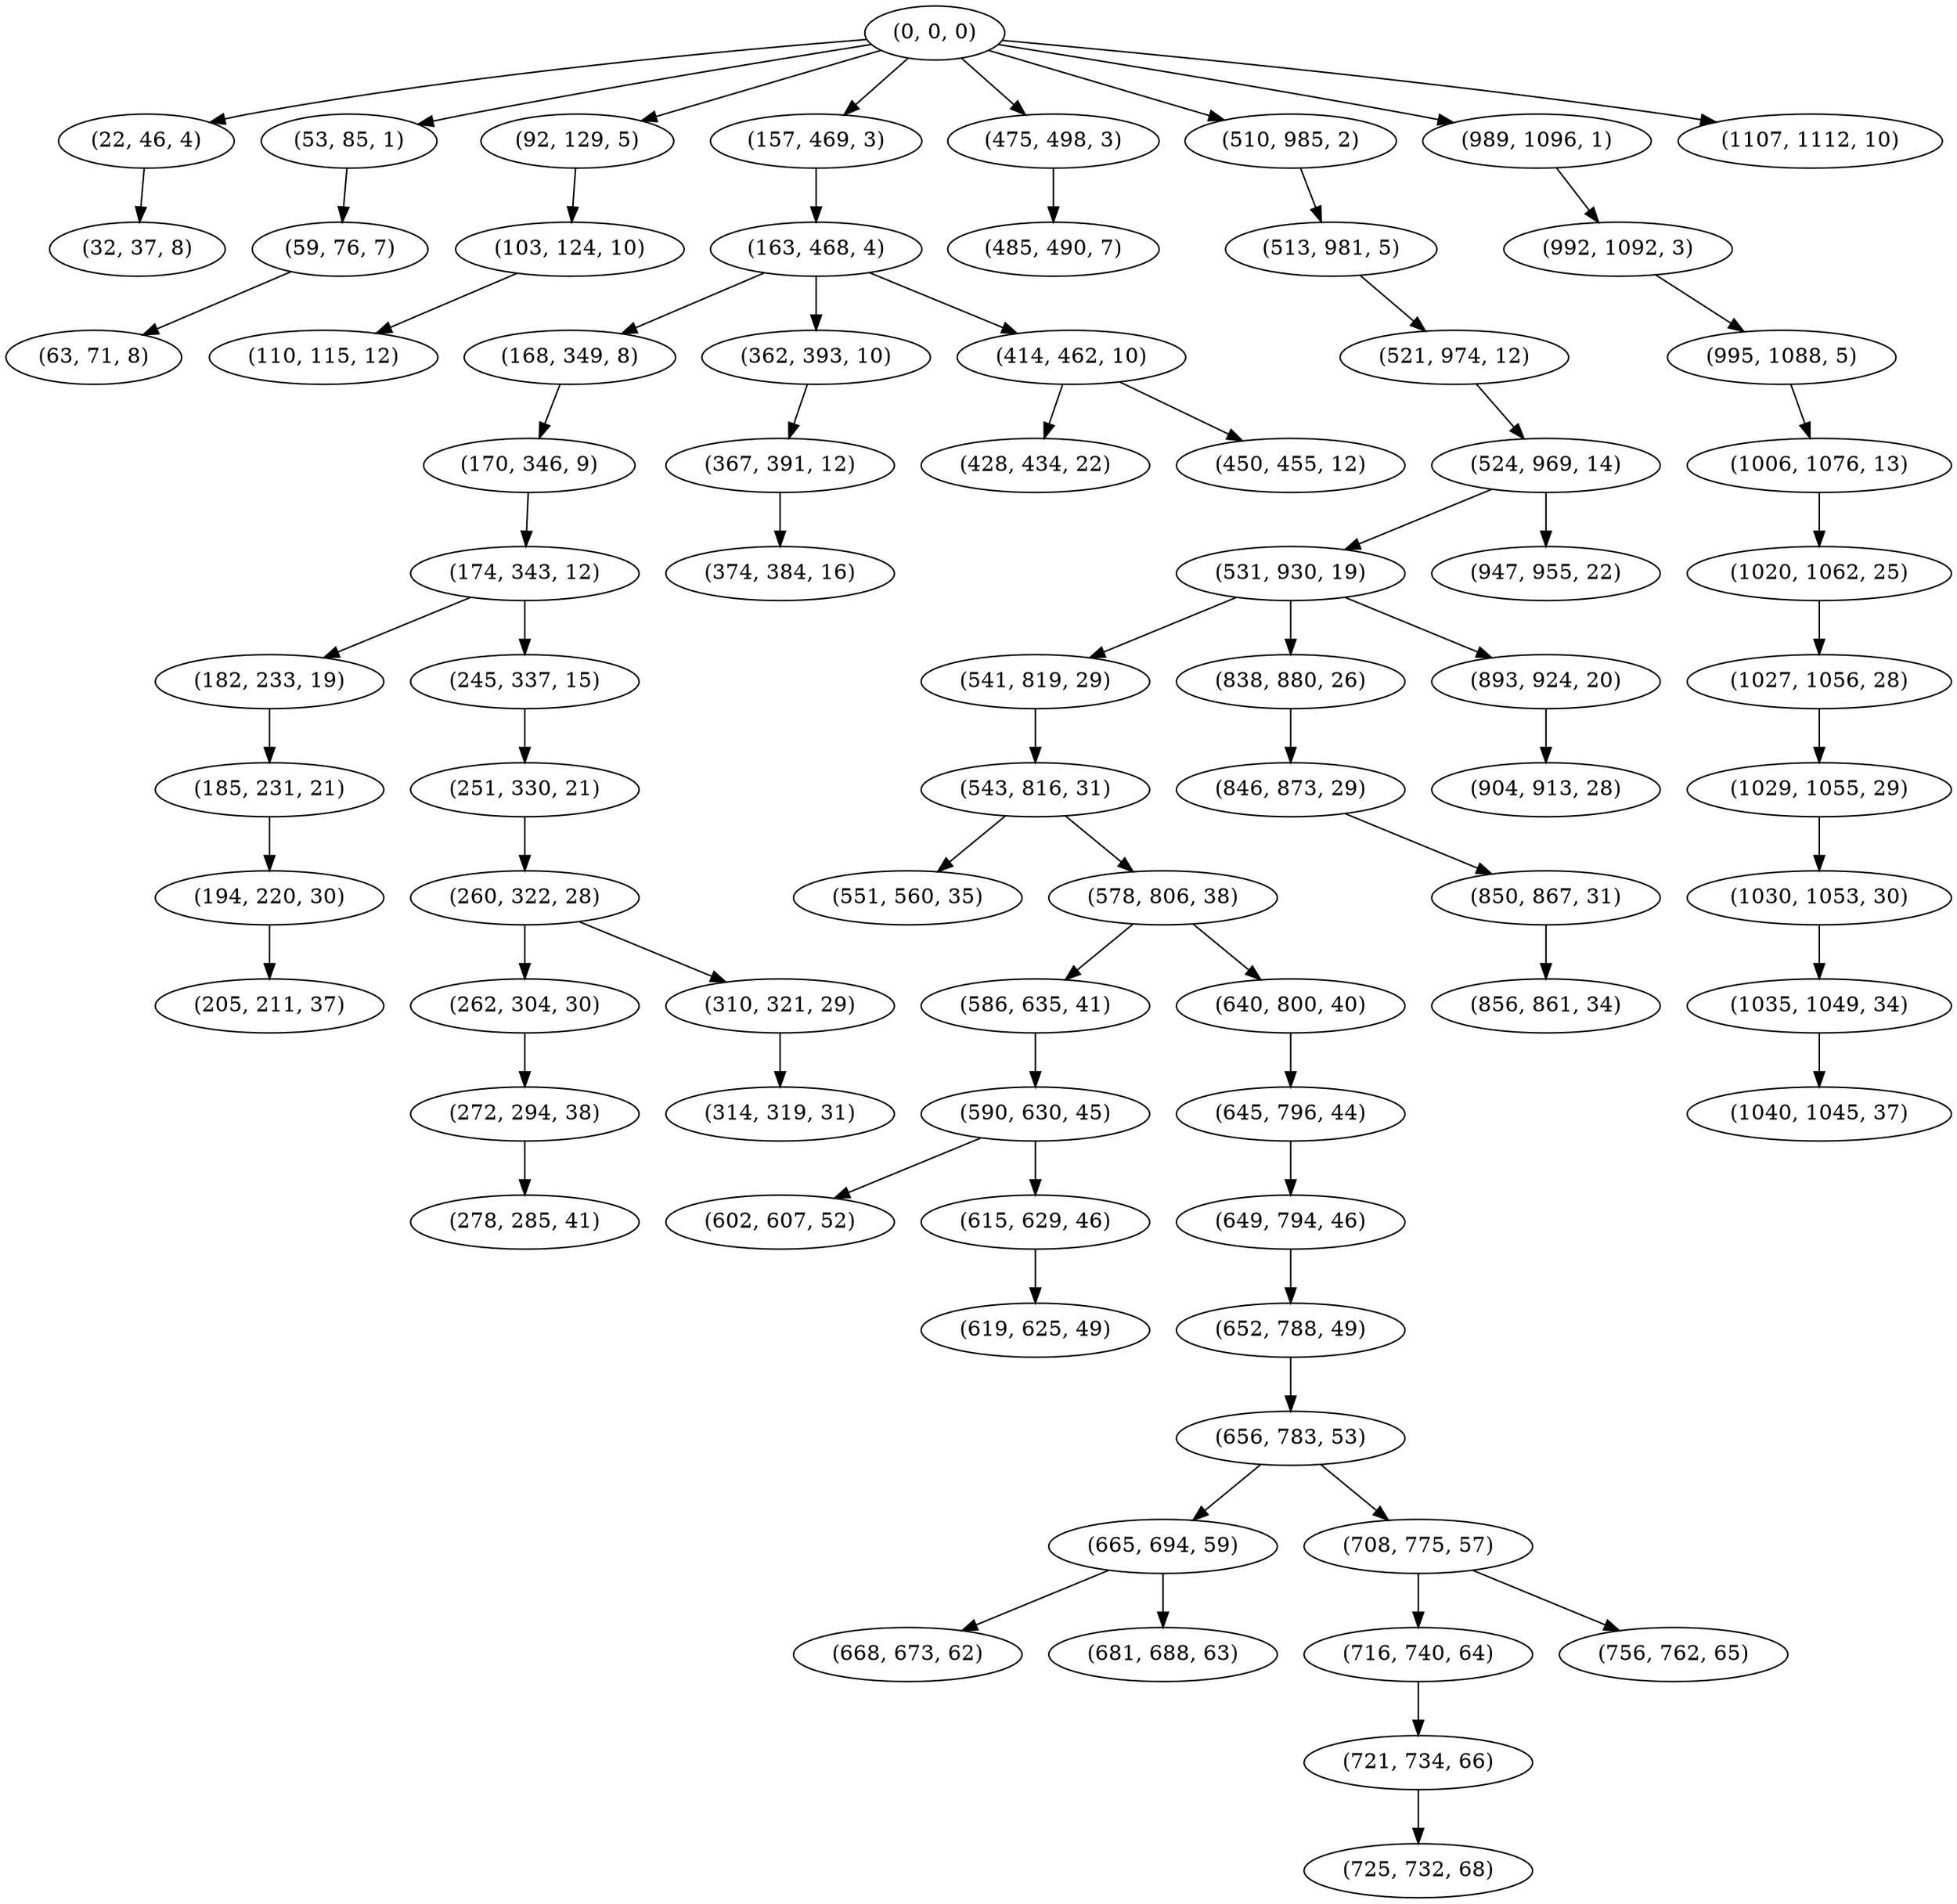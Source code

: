 digraph tree {
    "(0, 0, 0)";
    "(22, 46, 4)";
    "(32, 37, 8)";
    "(53, 85, 1)";
    "(59, 76, 7)";
    "(63, 71, 8)";
    "(92, 129, 5)";
    "(103, 124, 10)";
    "(110, 115, 12)";
    "(157, 469, 3)";
    "(163, 468, 4)";
    "(168, 349, 8)";
    "(170, 346, 9)";
    "(174, 343, 12)";
    "(182, 233, 19)";
    "(185, 231, 21)";
    "(194, 220, 30)";
    "(205, 211, 37)";
    "(245, 337, 15)";
    "(251, 330, 21)";
    "(260, 322, 28)";
    "(262, 304, 30)";
    "(272, 294, 38)";
    "(278, 285, 41)";
    "(310, 321, 29)";
    "(314, 319, 31)";
    "(362, 393, 10)";
    "(367, 391, 12)";
    "(374, 384, 16)";
    "(414, 462, 10)";
    "(428, 434, 22)";
    "(450, 455, 12)";
    "(475, 498, 3)";
    "(485, 490, 7)";
    "(510, 985, 2)";
    "(513, 981, 5)";
    "(521, 974, 12)";
    "(524, 969, 14)";
    "(531, 930, 19)";
    "(541, 819, 29)";
    "(543, 816, 31)";
    "(551, 560, 35)";
    "(578, 806, 38)";
    "(586, 635, 41)";
    "(590, 630, 45)";
    "(602, 607, 52)";
    "(615, 629, 46)";
    "(619, 625, 49)";
    "(640, 800, 40)";
    "(645, 796, 44)";
    "(649, 794, 46)";
    "(652, 788, 49)";
    "(656, 783, 53)";
    "(665, 694, 59)";
    "(668, 673, 62)";
    "(681, 688, 63)";
    "(708, 775, 57)";
    "(716, 740, 64)";
    "(721, 734, 66)";
    "(725, 732, 68)";
    "(756, 762, 65)";
    "(838, 880, 26)";
    "(846, 873, 29)";
    "(850, 867, 31)";
    "(856, 861, 34)";
    "(893, 924, 20)";
    "(904, 913, 28)";
    "(947, 955, 22)";
    "(989, 1096, 1)";
    "(992, 1092, 3)";
    "(995, 1088, 5)";
    "(1006, 1076, 13)";
    "(1020, 1062, 25)";
    "(1027, 1056, 28)";
    "(1029, 1055, 29)";
    "(1030, 1053, 30)";
    "(1035, 1049, 34)";
    "(1040, 1045, 37)";
    "(1107, 1112, 10)";
    "(0, 0, 0)" -> "(22, 46, 4)";
    "(0, 0, 0)" -> "(53, 85, 1)";
    "(0, 0, 0)" -> "(92, 129, 5)";
    "(0, 0, 0)" -> "(157, 469, 3)";
    "(0, 0, 0)" -> "(475, 498, 3)";
    "(0, 0, 0)" -> "(510, 985, 2)";
    "(0, 0, 0)" -> "(989, 1096, 1)";
    "(0, 0, 0)" -> "(1107, 1112, 10)";
    "(22, 46, 4)" -> "(32, 37, 8)";
    "(53, 85, 1)" -> "(59, 76, 7)";
    "(59, 76, 7)" -> "(63, 71, 8)";
    "(92, 129, 5)" -> "(103, 124, 10)";
    "(103, 124, 10)" -> "(110, 115, 12)";
    "(157, 469, 3)" -> "(163, 468, 4)";
    "(163, 468, 4)" -> "(168, 349, 8)";
    "(163, 468, 4)" -> "(362, 393, 10)";
    "(163, 468, 4)" -> "(414, 462, 10)";
    "(168, 349, 8)" -> "(170, 346, 9)";
    "(170, 346, 9)" -> "(174, 343, 12)";
    "(174, 343, 12)" -> "(182, 233, 19)";
    "(174, 343, 12)" -> "(245, 337, 15)";
    "(182, 233, 19)" -> "(185, 231, 21)";
    "(185, 231, 21)" -> "(194, 220, 30)";
    "(194, 220, 30)" -> "(205, 211, 37)";
    "(245, 337, 15)" -> "(251, 330, 21)";
    "(251, 330, 21)" -> "(260, 322, 28)";
    "(260, 322, 28)" -> "(262, 304, 30)";
    "(260, 322, 28)" -> "(310, 321, 29)";
    "(262, 304, 30)" -> "(272, 294, 38)";
    "(272, 294, 38)" -> "(278, 285, 41)";
    "(310, 321, 29)" -> "(314, 319, 31)";
    "(362, 393, 10)" -> "(367, 391, 12)";
    "(367, 391, 12)" -> "(374, 384, 16)";
    "(414, 462, 10)" -> "(428, 434, 22)";
    "(414, 462, 10)" -> "(450, 455, 12)";
    "(475, 498, 3)" -> "(485, 490, 7)";
    "(510, 985, 2)" -> "(513, 981, 5)";
    "(513, 981, 5)" -> "(521, 974, 12)";
    "(521, 974, 12)" -> "(524, 969, 14)";
    "(524, 969, 14)" -> "(531, 930, 19)";
    "(524, 969, 14)" -> "(947, 955, 22)";
    "(531, 930, 19)" -> "(541, 819, 29)";
    "(531, 930, 19)" -> "(838, 880, 26)";
    "(531, 930, 19)" -> "(893, 924, 20)";
    "(541, 819, 29)" -> "(543, 816, 31)";
    "(543, 816, 31)" -> "(551, 560, 35)";
    "(543, 816, 31)" -> "(578, 806, 38)";
    "(578, 806, 38)" -> "(586, 635, 41)";
    "(578, 806, 38)" -> "(640, 800, 40)";
    "(586, 635, 41)" -> "(590, 630, 45)";
    "(590, 630, 45)" -> "(602, 607, 52)";
    "(590, 630, 45)" -> "(615, 629, 46)";
    "(615, 629, 46)" -> "(619, 625, 49)";
    "(640, 800, 40)" -> "(645, 796, 44)";
    "(645, 796, 44)" -> "(649, 794, 46)";
    "(649, 794, 46)" -> "(652, 788, 49)";
    "(652, 788, 49)" -> "(656, 783, 53)";
    "(656, 783, 53)" -> "(665, 694, 59)";
    "(656, 783, 53)" -> "(708, 775, 57)";
    "(665, 694, 59)" -> "(668, 673, 62)";
    "(665, 694, 59)" -> "(681, 688, 63)";
    "(708, 775, 57)" -> "(716, 740, 64)";
    "(708, 775, 57)" -> "(756, 762, 65)";
    "(716, 740, 64)" -> "(721, 734, 66)";
    "(721, 734, 66)" -> "(725, 732, 68)";
    "(838, 880, 26)" -> "(846, 873, 29)";
    "(846, 873, 29)" -> "(850, 867, 31)";
    "(850, 867, 31)" -> "(856, 861, 34)";
    "(893, 924, 20)" -> "(904, 913, 28)";
    "(989, 1096, 1)" -> "(992, 1092, 3)";
    "(992, 1092, 3)" -> "(995, 1088, 5)";
    "(995, 1088, 5)" -> "(1006, 1076, 13)";
    "(1006, 1076, 13)" -> "(1020, 1062, 25)";
    "(1020, 1062, 25)" -> "(1027, 1056, 28)";
    "(1027, 1056, 28)" -> "(1029, 1055, 29)";
    "(1029, 1055, 29)" -> "(1030, 1053, 30)";
    "(1030, 1053, 30)" -> "(1035, 1049, 34)";
    "(1035, 1049, 34)" -> "(1040, 1045, 37)";
}
